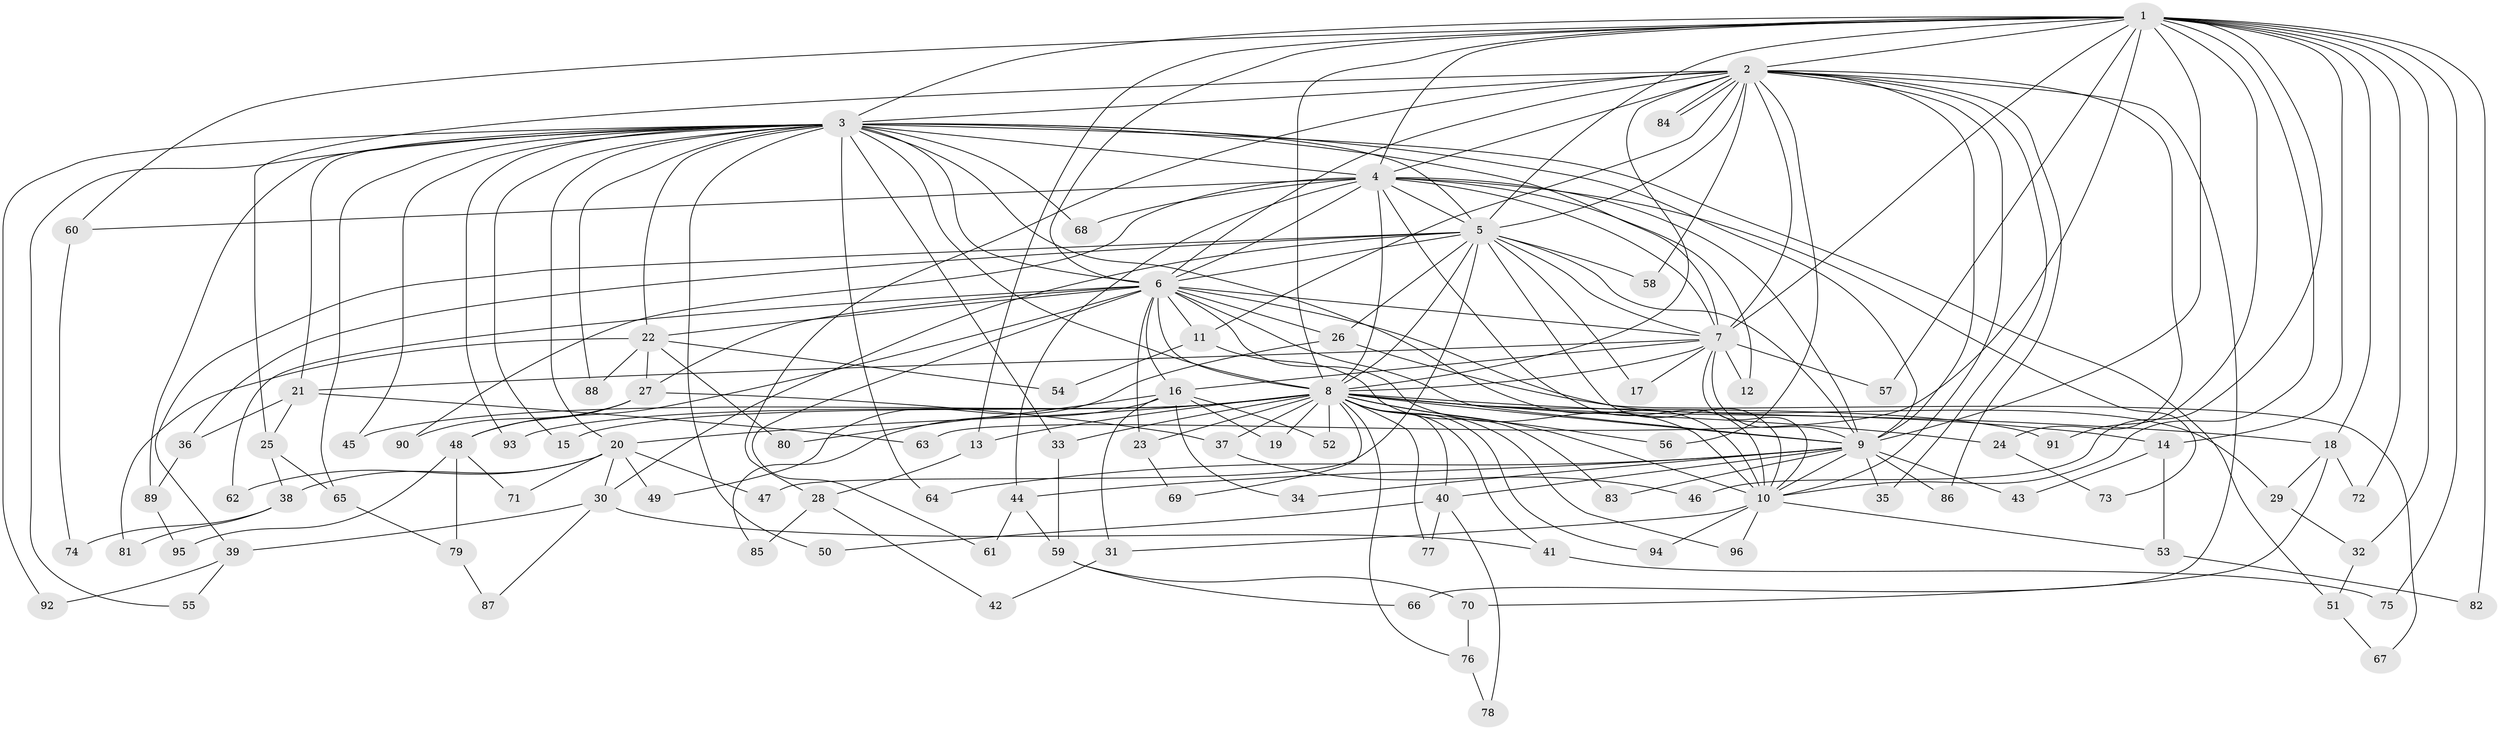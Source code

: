 // Generated by graph-tools (version 1.1) at 2025/25/03/09/25 03:25:39]
// undirected, 96 vertices, 217 edges
graph export_dot {
graph [start="1"]
  node [color=gray90,style=filled];
  1;
  2;
  3;
  4;
  5;
  6;
  7;
  8;
  9;
  10;
  11;
  12;
  13;
  14;
  15;
  16;
  17;
  18;
  19;
  20;
  21;
  22;
  23;
  24;
  25;
  26;
  27;
  28;
  29;
  30;
  31;
  32;
  33;
  34;
  35;
  36;
  37;
  38;
  39;
  40;
  41;
  42;
  43;
  44;
  45;
  46;
  47;
  48;
  49;
  50;
  51;
  52;
  53;
  54;
  55;
  56;
  57;
  58;
  59;
  60;
  61;
  62;
  63;
  64;
  65;
  66;
  67;
  68;
  69;
  70;
  71;
  72;
  73;
  74;
  75;
  76;
  77;
  78;
  79;
  80;
  81;
  82;
  83;
  84;
  85;
  86;
  87;
  88;
  89;
  90;
  91;
  92;
  93;
  94;
  95;
  96;
  1 -- 2;
  1 -- 3;
  1 -- 4;
  1 -- 5;
  1 -- 6;
  1 -- 7;
  1 -- 8;
  1 -- 9;
  1 -- 10;
  1 -- 13;
  1 -- 14;
  1 -- 18;
  1 -- 32;
  1 -- 46;
  1 -- 57;
  1 -- 60;
  1 -- 63;
  1 -- 72;
  1 -- 75;
  1 -- 82;
  1 -- 91;
  2 -- 3;
  2 -- 4;
  2 -- 5;
  2 -- 6;
  2 -- 7;
  2 -- 8;
  2 -- 9;
  2 -- 10;
  2 -- 11;
  2 -- 24;
  2 -- 25;
  2 -- 28;
  2 -- 35;
  2 -- 56;
  2 -- 58;
  2 -- 66;
  2 -- 84;
  2 -- 84;
  2 -- 86;
  3 -- 4;
  3 -- 5;
  3 -- 6;
  3 -- 7;
  3 -- 8;
  3 -- 9;
  3 -- 10;
  3 -- 15;
  3 -- 20;
  3 -- 21;
  3 -- 22;
  3 -- 33;
  3 -- 45;
  3 -- 50;
  3 -- 51;
  3 -- 55;
  3 -- 64;
  3 -- 65;
  3 -- 68;
  3 -- 88;
  3 -- 89;
  3 -- 92;
  3 -- 93;
  4 -- 5;
  4 -- 6;
  4 -- 7;
  4 -- 8;
  4 -- 9;
  4 -- 10;
  4 -- 12;
  4 -- 44;
  4 -- 60;
  4 -- 68;
  4 -- 73;
  4 -- 90;
  5 -- 6;
  5 -- 7;
  5 -- 8;
  5 -- 9;
  5 -- 10;
  5 -- 17;
  5 -- 26;
  5 -- 30;
  5 -- 36;
  5 -- 39;
  5 -- 47;
  5 -- 58;
  6 -- 7;
  6 -- 8;
  6 -- 9;
  6 -- 10;
  6 -- 11;
  6 -- 16;
  6 -- 22;
  6 -- 23;
  6 -- 26;
  6 -- 27;
  6 -- 29;
  6 -- 48;
  6 -- 61;
  6 -- 62;
  7 -- 8;
  7 -- 9;
  7 -- 10;
  7 -- 12;
  7 -- 16;
  7 -- 17;
  7 -- 21;
  7 -- 57;
  8 -- 9;
  8 -- 10;
  8 -- 13;
  8 -- 14;
  8 -- 15;
  8 -- 18;
  8 -- 19;
  8 -- 20;
  8 -- 23;
  8 -- 24;
  8 -- 33;
  8 -- 37;
  8 -- 40;
  8 -- 41;
  8 -- 45;
  8 -- 52;
  8 -- 56;
  8 -- 69;
  8 -- 76;
  8 -- 77;
  8 -- 91;
  8 -- 93;
  8 -- 94;
  8 -- 96;
  9 -- 10;
  9 -- 34;
  9 -- 35;
  9 -- 40;
  9 -- 43;
  9 -- 44;
  9 -- 64;
  9 -- 83;
  9 -- 86;
  10 -- 31;
  10 -- 53;
  10 -- 94;
  10 -- 96;
  11 -- 54;
  11 -- 83;
  13 -- 28;
  14 -- 43;
  14 -- 53;
  16 -- 19;
  16 -- 31;
  16 -- 34;
  16 -- 52;
  16 -- 80;
  16 -- 85;
  18 -- 29;
  18 -- 70;
  18 -- 72;
  20 -- 30;
  20 -- 38;
  20 -- 47;
  20 -- 49;
  20 -- 62;
  20 -- 71;
  21 -- 25;
  21 -- 36;
  21 -- 63;
  22 -- 27;
  22 -- 54;
  22 -- 80;
  22 -- 81;
  22 -- 88;
  23 -- 69;
  24 -- 73;
  25 -- 38;
  25 -- 65;
  26 -- 49;
  26 -- 67;
  27 -- 37;
  27 -- 48;
  27 -- 90;
  28 -- 42;
  28 -- 85;
  29 -- 32;
  30 -- 39;
  30 -- 41;
  30 -- 87;
  31 -- 42;
  32 -- 51;
  33 -- 59;
  36 -- 89;
  37 -- 46;
  38 -- 74;
  38 -- 81;
  39 -- 55;
  39 -- 92;
  40 -- 50;
  40 -- 77;
  40 -- 78;
  41 -- 75;
  44 -- 59;
  44 -- 61;
  48 -- 71;
  48 -- 79;
  48 -- 95;
  51 -- 67;
  53 -- 82;
  59 -- 66;
  59 -- 70;
  60 -- 74;
  65 -- 79;
  70 -- 76;
  76 -- 78;
  79 -- 87;
  89 -- 95;
}
